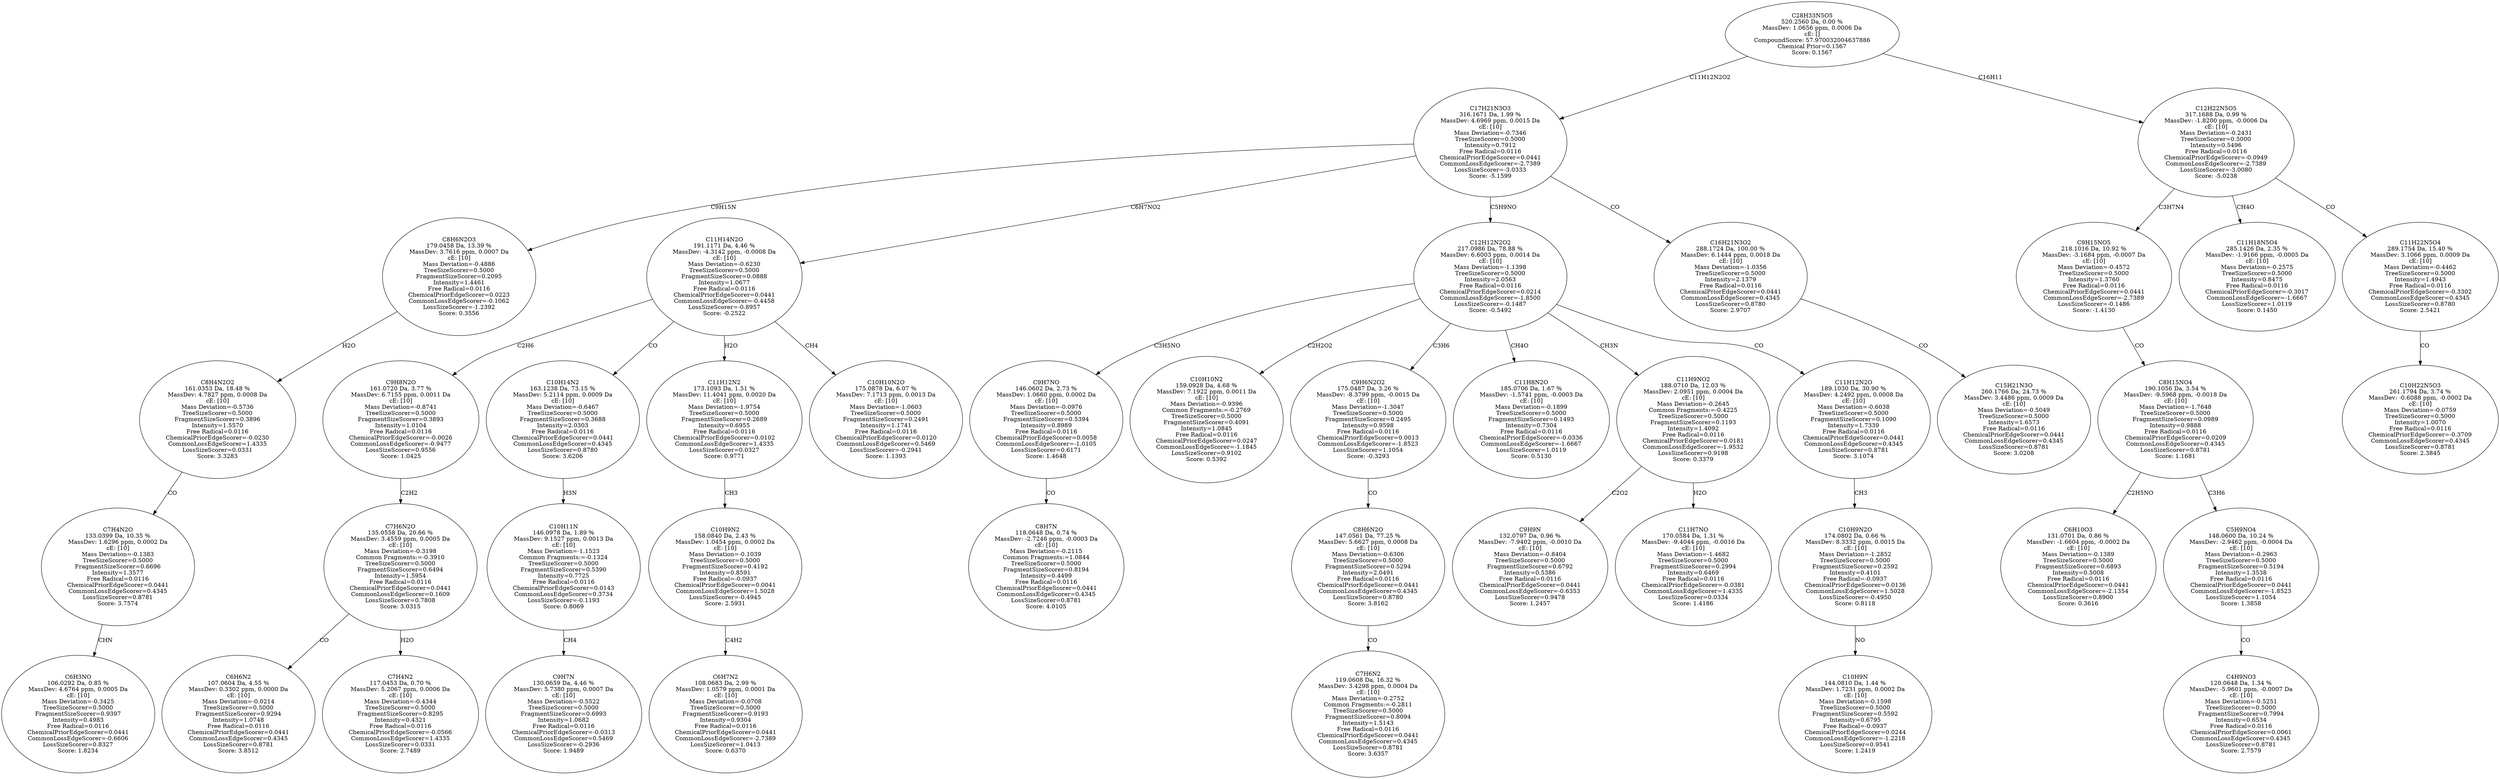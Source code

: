 strict digraph {
v1 [label="C6H3NO\n106.0292 Da, 0.85 %\nMassDev: 4.6764 ppm, 0.0005 Da\ncE: [10]\nMass Deviation=-0.3425\nTreeSizeScorer=0.5000\nFragmentSizeScorer=0.9397\nIntensity=0.4983\nFree Radical=0.0116\nChemicalPriorEdgeScorer=0.0441\nCommonLossEdgeScorer=-0.6606\nLossSizeScorer=0.8327\nScore: 1.8234"];
v2 [label="C7H4N2O\n133.0399 Da, 10.35 %\nMassDev: 1.6296 ppm, 0.0002 Da\ncE: [10]\nMass Deviation=-0.1383\nTreeSizeScorer=0.5000\nFragmentSizeScorer=0.6696\nIntensity=1.3577\nFree Radical=0.0116\nChemicalPriorEdgeScorer=0.0441\nCommonLossEdgeScorer=0.4345\nLossSizeScorer=0.8781\nScore: 3.7574"];
v3 [label="C8H4N2O2\n161.0353 Da, 18.48 %\nMassDev: 4.7827 ppm, 0.0008 Da\ncE: [10]\nMass Deviation=-0.5736\nTreeSizeScorer=0.5000\nFragmentSizeScorer=0.3896\nIntensity=1.5570\nFree Radical=0.0116\nChemicalPriorEdgeScorer=-0.0230\nCommonLossEdgeScorer=1.4335\nLossSizeScorer=0.0331\nScore: 3.3283"];
v4 [label="C8H6N2O3\n179.0458 Da, 13.39 %\nMassDev: 3.7616 ppm, 0.0007 Da\ncE: [10]\nMass Deviation=-0.4886\nTreeSizeScorer=0.5000\nFragmentSizeScorer=0.2095\nIntensity=1.4461\nFree Radical=0.0116\nChemicalPriorEdgeScorer=0.0223\nCommonLossEdgeScorer=-0.1062\nLossSizeScorer=-1.2392\nScore: 0.3556"];
v5 [label="C6H6N2\n107.0604 Da, 4.55 %\nMassDev: 0.3302 ppm, 0.0000 Da\ncE: [10]\nMass Deviation=-0.0214\nTreeSizeScorer=0.5000\nFragmentSizeScorer=0.9294\nIntensity=1.0748\nFree Radical=0.0116\nChemicalPriorEdgeScorer=0.0441\nCommonLossEdgeScorer=0.4345\nLossSizeScorer=0.8781\nScore: 3.8512"];
v6 [label="C7H4N2\n117.0453 Da, 0.70 %\nMassDev: 5.2067 ppm, 0.0006 Da\ncE: [10]\nMass Deviation=-0.4344\nTreeSizeScorer=0.5000\nFragmentSizeScorer=0.8295\nIntensity=0.4321\nFree Radical=0.0116\nChemicalPriorEdgeScorer=-0.0566\nCommonLossEdgeScorer=1.4335\nLossSizeScorer=0.0331\nScore: 2.7489"];
v7 [label="C7H6N2O\n135.0558 Da, 20.66 %\nMassDev: 3.4559 ppm, 0.0005 Da\ncE: [10]\nMass Deviation=-0.3198\nCommon Fragments:=-0.3910\nTreeSizeScorer=0.5000\nFragmentSizeScorer=0.6494\nIntensity=1.5954\nFree Radical=0.0116\nChemicalPriorEdgeScorer=0.0441\nCommonLossEdgeScorer=0.1609\nLossSizeScorer=0.7808\nScore: 3.0315"];
v8 [label="C9H8N2O\n161.0720 Da, 3.77 %\nMassDev: 6.7155 ppm, 0.0011 Da\ncE: [10]\nMass Deviation=-0.8741\nTreeSizeScorer=0.5000\nFragmentSizeScorer=0.3893\nIntensity=1.0104\nFree Radical=0.0116\nChemicalPriorEdgeScorer=-0.0026\nCommonLossEdgeScorer=-0.9477\nLossSizeScorer=0.9556\nScore: 1.0425"];
v9 [label="C9H7N\n130.0659 Da, 4.46 %\nMassDev: 5.7380 ppm, 0.0007 Da\ncE: [10]\nMass Deviation=-0.5522\nTreeSizeScorer=0.5000\nFragmentSizeScorer=0.6993\nIntensity=1.0682\nFree Radical=0.0116\nChemicalPriorEdgeScorer=-0.0313\nCommonLossEdgeScorer=0.5469\nLossSizeScorer=-0.2936\nScore: 1.9489"];
v10 [label="C10H11N\n146.0978 Da, 1.89 %\nMassDev: 9.1527 ppm, 0.0013 Da\ncE: [10]\nMass Deviation=-1.1523\nCommon Fragments:=-0.1324\nTreeSizeScorer=0.5000\nFragmentSizeScorer=0.5390\nIntensity=0.7725\nFree Radical=0.0116\nChemicalPriorEdgeScorer=0.0143\nCommonLossEdgeScorer=0.3734\nLossSizeScorer=-0.1193\nScore: 0.8069"];
v11 [label="C10H14N2\n163.1238 Da, 73.15 %\nMassDev: 5.2114 ppm, 0.0009 Da\ncE: [10]\nMass Deviation=-0.6467\nTreeSizeScorer=0.5000\nFragmentSizeScorer=0.3688\nIntensity=2.0303\nFree Radical=0.0116\nChemicalPriorEdgeScorer=0.0441\nCommonLossEdgeScorer=0.4345\nLossSizeScorer=0.8780\nScore: 3.6206"];
v12 [label="C6H7N2\n108.0683 Da, 2.99 %\nMassDev: 1.0579 ppm, 0.0001 Da\ncE: [10]\nMass Deviation=-0.0708\nTreeSizeScorer=0.5000\nFragmentSizeScorer=0.9193\nIntensity=0.9304\nFree Radical=0.0116\nChemicalPriorEdgeScorer=0.0441\nCommonLossEdgeScorer=-2.7389\nLossSizeScorer=1.0413\nScore: 0.6370"];
v13 [label="C10H9N2\n158.0840 Da, 2.43 %\nMassDev: 1.0454 ppm, 0.0002 Da\ncE: [10]\nMass Deviation=-0.1039\nTreeSizeScorer=0.5000\nFragmentSizeScorer=0.4192\nIntensity=0.8591\nFree Radical=-0.0937\nChemicalPriorEdgeScorer=0.0041\nCommonLossEdgeScorer=1.5028\nLossSizeScorer=-0.4945\nScore: 2.5931"];
v14 [label="C11H12N2\n173.1093 Da, 1.51 %\nMassDev: 11.4041 ppm, 0.0020 Da\ncE: [10]\nMass Deviation=-1.9754\nTreeSizeScorer=0.5000\nFragmentSizeScorer=0.2689\nIntensity=0.6955\nFree Radical=0.0116\nChemicalPriorEdgeScorer=0.0102\nCommonLossEdgeScorer=1.4335\nLossSizeScorer=0.0327\nScore: 0.9771"];
v15 [label="C10H10N2O\n175.0878 Da, 6.07 %\nMassDev: 7.1713 ppm, 0.0013 Da\ncE: [10]\nMass Deviation=-1.0603\nTreeSizeScorer=0.5000\nFragmentSizeScorer=0.2491\nIntensity=1.1741\nFree Radical=0.0116\nChemicalPriorEdgeScorer=0.0120\nCommonLossEdgeScorer=0.5469\nLossSizeScorer=-0.2941\nScore: 1.1393"];
v16 [label="C11H14N2O\n191.1171 Da, 4.46 %\nMassDev: -4.3142 ppm, -0.0008 Da\ncE: [10]\nMass Deviation=-0.6230\nTreeSizeScorer=0.5000\nFragmentSizeScorer=0.0888\nIntensity=1.0677\nFree Radical=0.0116\nChemicalPriorEdgeScorer=0.0441\nCommonLossEdgeScorer=-0.4458\nLossSizeScorer=-0.8957\nScore: -0.2522"];
v17 [label="C8H7N\n118.0648 Da, 0.74 %\nMassDev: -2.7246 ppm, -0.0003 Da\ncE: [10]\nMass Deviation=-0.2115\nCommon Fragments:=1.0844\nTreeSizeScorer=0.5000\nFragmentSizeScorer=0.8194\nIntensity=0.4499\nFree Radical=0.0116\nChemicalPriorEdgeScorer=0.0441\nCommonLossEdgeScorer=0.4345\nLossSizeScorer=0.8781\nScore: 4.0105"];
v18 [label="C9H7NO\n146.0602 Da, 2.73 %\nMassDev: 1.0660 ppm, 0.0002 Da\ncE: [10]\nMass Deviation=-0.0976\nTreeSizeScorer=0.5000\nFragmentSizeScorer=0.5394\nIntensity=0.8989\nFree Radical=0.0116\nChemicalPriorEdgeScorer=0.0058\nCommonLossEdgeScorer=-1.0105\nLossSizeScorer=0.6171\nScore: 1.4648"];
v19 [label="C10H10N2\n159.0928 Da, 4.68 %\nMassDev: 7.1922 ppm, 0.0011 Da\ncE: [10]\nMass Deviation=-0.9396\nCommon Fragments:=-0.2769\nTreeSizeScorer=0.5000\nFragmentSizeScorer=0.4091\nIntensity=1.0845\nFree Radical=0.0116\nChemicalPriorEdgeScorer=0.0247\nCommonLossEdgeScorer=-1.1845\nLossSizeScorer=0.9102\nScore: 0.5392"];
v20 [label="C7H6N2\n119.0608 Da, 16.32 %\nMassDev: 3.4298 ppm, 0.0004 Da\ncE: [10]\nMass Deviation=-0.2752\nCommon Fragments:=-0.2811\nTreeSizeScorer=0.5000\nFragmentSizeScorer=0.8094\nIntensity=1.5143\nFree Radical=0.0116\nChemicalPriorEdgeScorer=0.0441\nCommonLossEdgeScorer=0.4345\nLossSizeScorer=0.8781\nScore: 3.6357"];
v21 [label="C8H6N2O\n147.0561 Da, 77.25 %\nMassDev: 5.6627 ppm, 0.0008 Da\ncE: [10]\nMass Deviation=-0.6306\nTreeSizeScorer=0.5000\nFragmentSizeScorer=0.5294\nIntensity=2.0491\nFree Radical=0.0116\nChemicalPriorEdgeScorer=0.0441\nCommonLossEdgeScorer=0.4345\nLossSizeScorer=0.8780\nScore: 3.8162"];
v22 [label="C9H6N2O2\n175.0487 Da, 3.26 %\nMassDev: -8.3799 ppm, -0.0015 Da\ncE: [10]\nMass Deviation=-1.3047\nTreeSizeScorer=0.5000\nFragmentSizeScorer=0.2495\nIntensity=0.9598\nFree Radical=0.0116\nChemicalPriorEdgeScorer=0.0013\nCommonLossEdgeScorer=-1.8523\nLossSizeScorer=1.1054\nScore: -0.3293"];
v23 [label="C11H8N2O\n185.0706 Da, 1.67 %\nMassDev: -1.5741 ppm, -0.0003 Da\ncE: [10]\nMass Deviation=-0.1899\nTreeSizeScorer=0.5000\nFragmentSizeScorer=0.1493\nIntensity=0.7304\nFree Radical=0.0116\nChemicalPriorEdgeScorer=-0.0336\nCommonLossEdgeScorer=-1.6667\nLossSizeScorer=1.0119\nScore: 0.5130"];
v24 [label="C9H9N\n132.0797 Da, 0.96 %\nMassDev: -7.9402 ppm, -0.0010 Da\ncE: [10]\nMass Deviation=-0.8404\nTreeSizeScorer=0.5000\nFragmentSizeScorer=0.6792\nIntensity=0.5386\nFree Radical=0.0116\nChemicalPriorEdgeScorer=0.0441\nCommonLossEdgeScorer=-0.6353\nLossSizeScorer=0.9478\nScore: 1.2457"];
v25 [label="C11H7NO\n170.0584 Da, 1.31 %\nMassDev: -9.4044 ppm, -0.0016 Da\ncE: [10]\nMass Deviation=-1.4682\nTreeSizeScorer=0.5000\nFragmentSizeScorer=0.2994\nIntensity=0.6469\nFree Radical=0.0116\nChemicalPriorEdgeScorer=-0.0381\nCommonLossEdgeScorer=1.4335\nLossSizeScorer=0.0334\nScore: 1.4186"];
v26 [label="C11H9NO2\n188.0710 Da, 12.03 %\nMassDev: 2.0951 ppm, 0.0004 Da\ncE: [10]\nMass Deviation=-0.2645\nCommon Fragments:=-0.4225\nTreeSizeScorer=0.5000\nFragmentSizeScorer=0.1193\nIntensity=1.4092\nFree Radical=0.0116\nChemicalPriorEdgeScorer=0.0181\nCommonLossEdgeScorer=-1.9532\nLossSizeScorer=0.9198\nScore: 0.3379"];
v27 [label="C10H9N\n144.0810 Da, 1.44 %\nMassDev: 1.7231 ppm, 0.0002 Da\ncE: [10]\nMass Deviation=-0.1598\nTreeSizeScorer=0.5000\nFragmentSizeScorer=0.5592\nIntensity=0.6795\nFree Radical=-0.0937\nChemicalPriorEdgeScorer=0.0244\nCommonLossEdgeScorer=-1.2218\nLossSizeScorer=0.9541\nScore: 1.2419"];
v28 [label="C10H9N2O\n174.0802 Da, 0.66 %\nMassDev: 8.3332 ppm, 0.0015 Da\ncE: [10]\nMass Deviation=-1.2852\nTreeSizeScorer=0.5000\nFragmentSizeScorer=0.2592\nIntensity=0.4101\nFree Radical=-0.0937\nChemicalPriorEdgeScorer=0.0136\nCommonLossEdgeScorer=1.5028\nLossSizeScorer=-0.4950\nScore: 0.8118"];
v29 [label="C11H12N2O\n189.1030 Da, 30.90 %\nMassDev: 4.2492 ppm, 0.0008 Da\ncE: [10]\nMass Deviation=-0.6038\nTreeSizeScorer=0.5000\nFragmentSizeScorer=0.1090\nIntensity=1.7339\nFree Radical=0.0116\nChemicalPriorEdgeScorer=0.0441\nCommonLossEdgeScorer=0.4345\nLossSizeScorer=0.8781\nScore: 3.1074"];
v30 [label="C12H12N2O2\n217.0986 Da, 78.88 %\nMassDev: 6.6003 ppm, 0.0014 Da\ncE: [10]\nMass Deviation=-1.1398\nTreeSizeScorer=0.5000\nIntensity=2.0563\nFree Radical=0.0116\nChemicalPriorEdgeScorer=0.0214\nCommonLossEdgeScorer=-1.8500\nLossSizeScorer=-0.1487\nScore: -0.5492"];
v31 [label="C15H21N3O\n260.1766 Da, 24.73 %\nMassDev: 3.4486 ppm, 0.0009 Da\ncE: [10]\nMass Deviation=-0.5049\nTreeSizeScorer=0.5000\nIntensity=1.6573\nFree Radical=0.0116\nChemicalPriorEdgeScorer=0.0441\nCommonLossEdgeScorer=0.4345\nLossSizeScorer=0.8781\nScore: 3.0208"];
v32 [label="C16H21N3O2\n288.1724 Da, 100.00 %\nMassDev: 6.1444 ppm, 0.0018 Da\ncE: [10]\nMass Deviation=-1.0356\nTreeSizeScorer=0.5000\nIntensity=2.1379\nFree Radical=0.0116\nChemicalPriorEdgeScorer=0.0441\nCommonLossEdgeScorer=0.4345\nLossSizeScorer=0.8780\nScore: 2.9707"];
v33 [label="C17H21N3O3\n316.1671 Da, 1.99 %\nMassDev: 4.6969 ppm, 0.0015 Da\ncE: [10]\nMass Deviation=-0.7346\nTreeSizeScorer=0.5000\nIntensity=0.7912\nFree Radical=0.0116\nChemicalPriorEdgeScorer=0.0441\nCommonLossEdgeScorer=-2.7389\nLossSizeScorer=-3.0333\nScore: -5.1599"];
v34 [label="C6H10O3\n131.0701 Da, 0.86 %\nMassDev: -1.6604 ppm, -0.0002 Da\ncE: [10]\nMass Deviation=-0.1389\nTreeSizeScorer=0.5000\nFragmentSizeScorer=0.6893\nIntensity=0.5008\nFree Radical=0.0116\nChemicalPriorEdgeScorer=0.0441\nCommonLossEdgeScorer=-2.1354\nLossSizeScorer=0.8900\nScore: 0.3616"];
v35 [label="C4H9NO3\n120.0648 Da, 1.34 %\nMassDev: -5.9601 ppm, -0.0007 Da\ncE: [10]\nMass Deviation=-0.5251\nTreeSizeScorer=0.5000\nFragmentSizeScorer=0.7994\nIntensity=0.6534\nFree Radical=0.0116\nChemicalPriorEdgeScorer=0.0061\nCommonLossEdgeScorer=0.4345\nLossSizeScorer=0.8781\nScore: 2.7579"];
v36 [label="C5H9NO4\n148.0600 Da, 10.24 %\nMassDev: -2.9462 ppm, -0.0004 Da\ncE: [10]\nMass Deviation=-0.2963\nTreeSizeScorer=0.5000\nFragmentSizeScorer=0.5194\nIntensity=1.3538\nFree Radical=0.0116\nChemicalPriorEdgeScorer=0.0441\nCommonLossEdgeScorer=-1.8523\nLossSizeScorer=1.1054\nScore: 1.3858"];
v37 [label="C8H15NO4\n190.1056 Da, 3.54 %\nMassDev: -9.5968 ppm, -0.0018 Da\ncE: [10]\nMass Deviation=-1.7648\nTreeSizeScorer=0.5000\nFragmentSizeScorer=0.0989\nIntensity=0.9888\nFree Radical=0.0116\nChemicalPriorEdgeScorer=0.0209\nCommonLossEdgeScorer=0.4345\nLossSizeScorer=0.8781\nScore: 1.1681"];
v38 [label="C9H15NO5\n218.1016 Da, 10.92 %\nMassDev: -3.1684 ppm, -0.0007 Da\ncE: [10]\nMass Deviation=-0.4572\nTreeSizeScorer=0.5000\nIntensity=1.3760\nFree Radical=0.0116\nChemicalPriorEdgeScorer=0.0441\nCommonLossEdgeScorer=-2.7389\nLossSizeScorer=-0.1486\nScore: -1.4130"];
v39 [label="C11H18N5O4\n285.1426 Da, 2.35 %\nMassDev: -1.9166 ppm, -0.0005 Da\ncE: [10]\nMass Deviation=-0.2575\nTreeSizeScorer=0.5000\nIntensity=0.8475\nFree Radical=0.0116\nChemicalPriorEdgeScorer=-0.3017\nCommonLossEdgeScorer=-1.6667\nLossSizeScorer=1.0119\nScore: 0.1450"];
v40 [label="C10H22N5O3\n261.1794 Da, 3.74 %\nMassDev: -0.6088 ppm, -0.0002 Da\ncE: [10]\nMass Deviation=-0.0759\nTreeSizeScorer=0.5000\nIntensity=1.0070\nFree Radical=0.0116\nChemicalPriorEdgeScorer=-0.3709\nCommonLossEdgeScorer=0.4345\nLossSizeScorer=0.8781\nScore: 2.3845"];
v41 [label="C11H22N5O4\n289.1754 Da, 15.40 %\nMassDev: 3.1066 ppm, 0.0009 Da\ncE: [10]\nMass Deviation=-0.4462\nTreeSizeScorer=0.5000\nIntensity=1.4943\nFree Radical=0.0116\nChemicalPriorEdgeScorer=-0.3302\nCommonLossEdgeScorer=0.4345\nLossSizeScorer=0.8780\nScore: 2.5421"];
v42 [label="C12H22N5O5\n317.1688 Da, 0.99 %\nMassDev: -1.8200 ppm, -0.0006 Da\ncE: [10]\nMass Deviation=-0.2431\nTreeSizeScorer=0.5000\nIntensity=0.5496\nFree Radical=0.0116\nChemicalPriorEdgeScorer=-0.0949\nCommonLossEdgeScorer=-2.7389\nLossSizeScorer=-3.0080\nScore: -5.0238"];
v43 [label="C28H33N5O5\n520.2560 Da, 0.00 %\nMassDev: 1.0656 ppm, 0.0006 Da\ncE: []\nCompoundScore: 57.970032004637886\nChemical Prior=0.1567\nScore: 0.1567"];
v2 -> v1 [label="CHN"];
v3 -> v2 [label="CO"];
v4 -> v3 [label="H2O"];
v33 -> v4 [label="C9H15N"];
v7 -> v5 [label="CO"];
v7 -> v6 [label="H2O"];
v8 -> v7 [label="C2H2"];
v16 -> v8 [label="C2H6"];
v10 -> v9 [label="CH4"];
v11 -> v10 [label="H3N"];
v16 -> v11 [label="CO"];
v13 -> v12 [label="C4H2"];
v14 -> v13 [label="CH3"];
v16 -> v14 [label="H2O"];
v16 -> v15 [label="CH4"];
v33 -> v16 [label="C6H7NO2"];
v18 -> v17 [label="CO"];
v30 -> v18 [label="C3H5NO"];
v30 -> v19 [label="C2H2O2"];
v21 -> v20 [label="CO"];
v22 -> v21 [label="CO"];
v30 -> v22 [label="C3H6"];
v30 -> v23 [label="CH4O"];
v26 -> v24 [label="C2O2"];
v26 -> v25 [label="H2O"];
v30 -> v26 [label="CH3N"];
v28 -> v27 [label="NO"];
v29 -> v28 [label="CH3"];
v30 -> v29 [label="CO"];
v33 -> v30 [label="C5H9NO"];
v32 -> v31 [label="CO"];
v33 -> v32 [label="CO"];
v43 -> v33 [label="C11H12N2O2"];
v37 -> v34 [label="C2H5NO"];
v36 -> v35 [label="CO"];
v37 -> v36 [label="C3H6"];
v38 -> v37 [label="CO"];
v42 -> v38 [label="C3H7N4"];
v42 -> v39 [label="CH4O"];
v41 -> v40 [label="CO"];
v42 -> v41 [label="CO"];
v43 -> v42 [label="C16H11"];
}